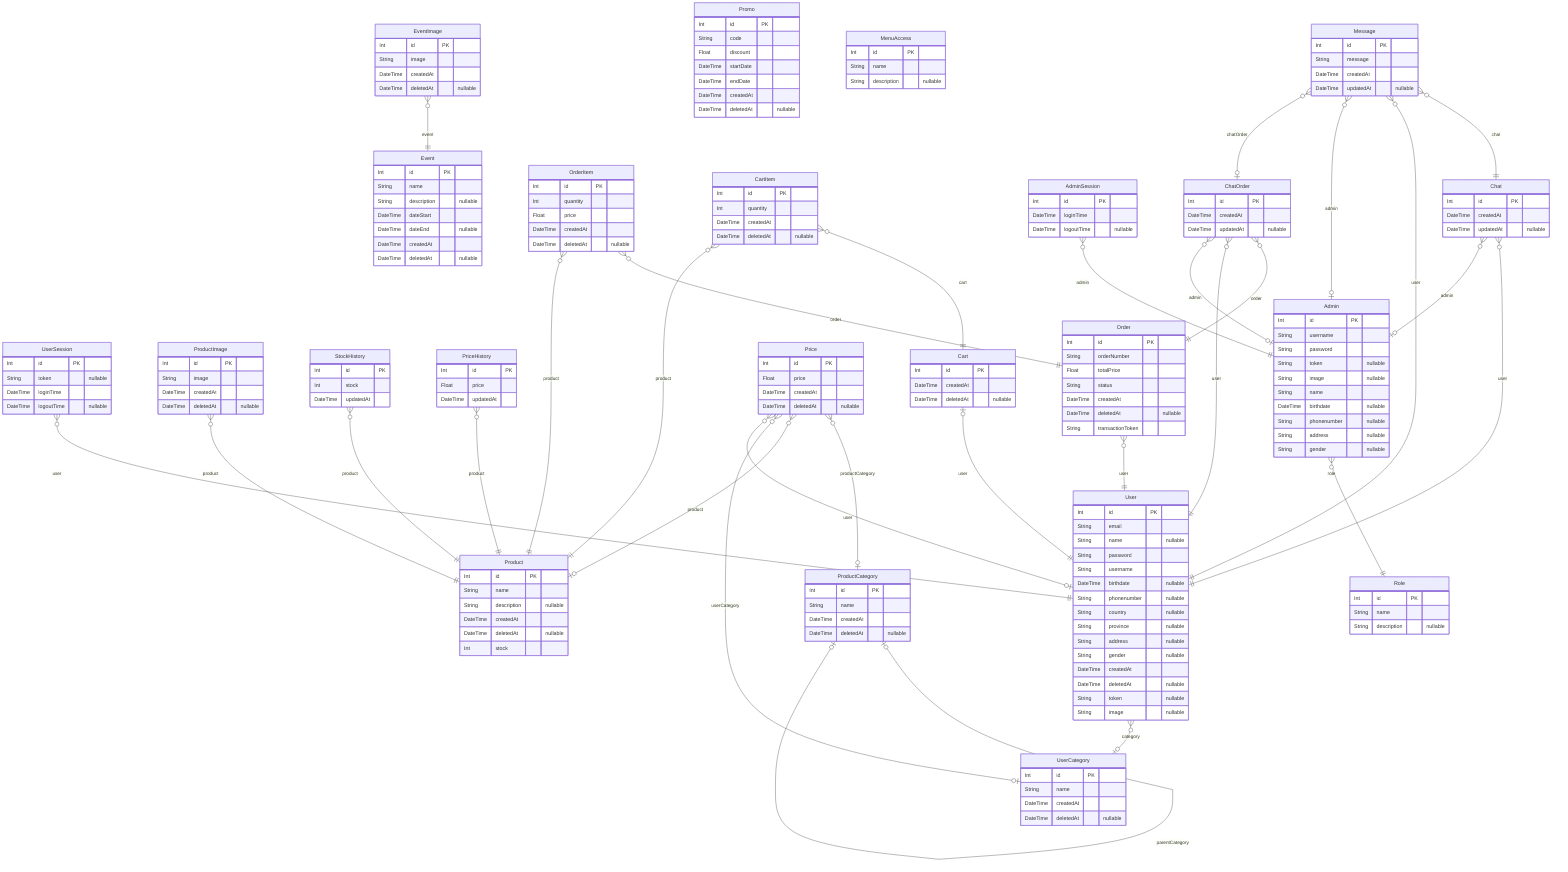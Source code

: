 erDiagram

  User {
    Int id PK 
    String email  
    String name  "nullable"
    String password  
    String username  
    DateTime birthdate  "nullable"
    String phonenumber  "nullable"
    String country  "nullable"
    String province  "nullable"
    String address  "nullable"
    String gender  "nullable"
    DateTime createdAt  
    DateTime deletedAt  "nullable"
    String token  "nullable"
    String image  "nullable"
    }
  

  UserSession {
    Int id PK 
    String token  "nullable"
    DateTime loginTime  
    DateTime logoutTime  "nullable"
    }
  

  Product {
    Int id PK 
    String name  
    String description  "nullable"
    DateTime createdAt  
    DateTime deletedAt  "nullable"
    Int stock  
    }
  

  ProductImage {
    Int id PK 
    String image  
    DateTime createdAt  
    DateTime deletedAt  "nullable"
    }
  

  StockHistory {
    Int id PK 
    Int stock  
    DateTime updatedAt  
    }
  

  PriceHistory {
    Int id PK 
    Float price  
    DateTime updatedAt  
    }
  

  Event {
    Int id PK 
    String name  
    String description  "nullable"
    DateTime dateStart  
    DateTime dateEnd  "nullable"
    DateTime createdAt  
    DateTime deletedAt  "nullable"
    }
  

  EventImage {
    Int id PK 
    String image  
    DateTime createdAt  
    DateTime deletedAt  "nullable"
    }
  

  ProductCategory {
    Int id PK 
    String name  
    DateTime createdAt  
    DateTime deletedAt  "nullable"
    }
  

  Order {
    Int id PK 
    String orderNumber  
    Float totalPrice  
    String status  
    DateTime createdAt  
    DateTime deletedAt  "nullable"
    String transactionToken  
    }
  

  OrderItem {
    Int id PK 
    Int quantity  
    Float price  
    DateTime createdAt  
    DateTime deletedAt  "nullable"
    }
  

  Cart {
    Int id PK 
    DateTime createdAt  
    DateTime deletedAt  "nullable"
    }
  

  CartItem {
    Int id PK 
    Int quantity  
    DateTime createdAt  
    DateTime deletedAt  "nullable"
    }
  

  Promo {
    Int id PK 
    String code  
    Float discount  
    DateTime startDate  
    DateTime endDate  
    DateTime createdAt  
    DateTime deletedAt  "nullable"
    }
  

  UserCategory {
    Int id PK 
    String name  
    DateTime createdAt  
    DateTime deletedAt  "nullable"
    }
  

  Price {
    Int id PK 
    Float price  
    DateTime createdAt  
    DateTime deletedAt  "nullable"
    }
  

  Role {
    Int id PK 
    String name  
    String description  "nullable"
    }
  

  MenuAccess {
    Int id PK 
    String name  
    String description  "nullable"
    }
  

  Admin {
    Int id PK 
    String username  
    String password  
    String token  "nullable"
    String image  "nullable"
    String name  
    DateTime birthdate  "nullable"
    String phonenumber  "nullable"
    String address  "nullable"
    String gender  "nullable"
    }
  

  AdminSession {
    Int id PK 
    DateTime loginTime  
    DateTime logoutTime  "nullable"
    }
  

  Chat {
    Int id PK 
    DateTime createdAt  
    DateTime updatedAt  "nullable"
    }
  

  Message {
    Int id PK 
    String message  
    DateTime createdAt  
    DateTime updatedAt  "nullable"
    }
  

  ChatOrder {
    Int id PK 
    DateTime createdAt  
    DateTime updatedAt  "nullable"
    }
  
    User o{--|o UserCategory : "category"
    UserSession o{--|| User : "user"
    ProductImage o{--|| Product : "product"
    StockHistory o{--|| Product : "product"
    PriceHistory o{--|| Product : "product"
    EventImage o{--|| Event : "event"
    ProductCategory o|--|o ProductCategory : "parentCategory"
    Order o{--|| User : "user"
    OrderItem o{--|| Order : "order"
    OrderItem o{--|| Product : "product"
    Cart o|--|| User : "user"
    CartItem o{--|| Cart : "cart"
    CartItem o{--|| Product : "product"
    Price o{--|o ProductCategory : "productCategory"
    Price o{--|o Product : "product"
    Price o{--|o UserCategory : "userCategory"
    Price o{--|o User : "user"
    Admin o{--|| Role : "role"
    AdminSession o{--|| Admin : "admin"
    Chat o{--|| User : "user"
    Chat o{--|o Admin : "admin"
    Message o{--|| Chat : "chat"
    Message o{--|| User : "user"
    Message o{--|o Admin : "admin"
    Message o{--|o ChatOrder : "chatOrder"
    ChatOrder o{--|| Order : "order"
    ChatOrder o{--|| User : "user"
    ChatOrder o{--|o Admin : "admin"
